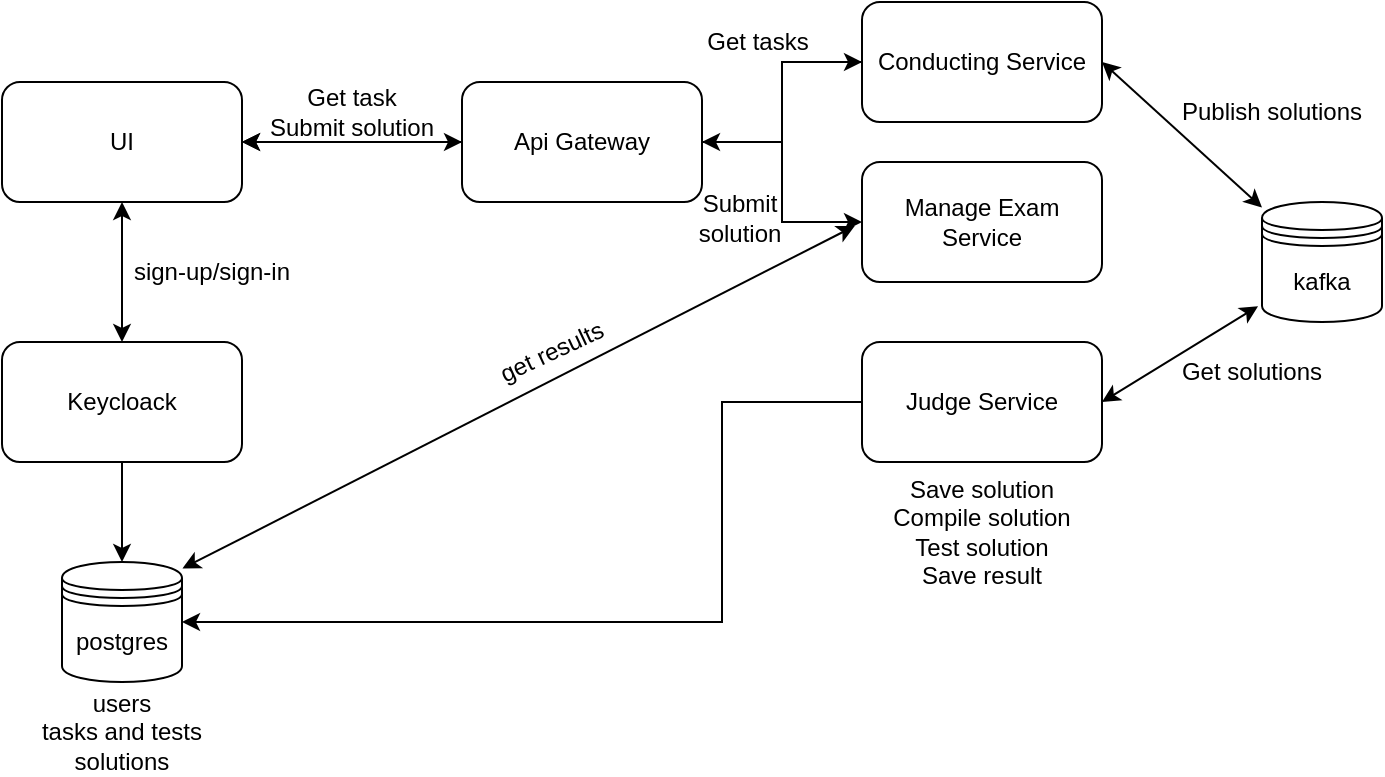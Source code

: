 <mxfile version="22.1.3" type="device">
  <diagram name="Page-1" id="MRzsRnbwaMJQk0XSHjTc">
    <mxGraphModel dx="905" dy="408" grid="1" gridSize="10" guides="1" tooltips="1" connect="1" arrows="1" fold="1" page="1" pageScale="1" pageWidth="850" pageHeight="1100" math="0" shadow="0">
      <root>
        <mxCell id="0" />
        <mxCell id="1" parent="0" />
        <mxCell id="oE--b2Kh5pRUx79Y7mFf-1" value="UI" style="rounded=1;whiteSpace=wrap;html=1;" parent="1" vertex="1">
          <mxGeometry x="40" y="40" width="120" height="60" as="geometry" />
        </mxCell>
        <mxCell id="oE--b2Kh5pRUx79Y7mFf-13" style="edgeStyle=orthogonalEdgeStyle;rounded=0;orthogonalLoop=1;jettySize=auto;html=1;entryX=0.5;entryY=0;entryDx=0;entryDy=0;" parent="1" source="oE--b2Kh5pRUx79Y7mFf-2" target="oE--b2Kh5pRUx79Y7mFf-12" edge="1">
          <mxGeometry relative="1" as="geometry" />
        </mxCell>
        <mxCell id="oE--b2Kh5pRUx79Y7mFf-2" value="Keycloack" style="rounded=1;whiteSpace=wrap;html=1;" parent="1" vertex="1">
          <mxGeometry x="40" y="170" width="120" height="60" as="geometry" />
        </mxCell>
        <mxCell id="oE--b2Kh5pRUx79Y7mFf-9" value="" style="edgeStyle=orthogonalEdgeStyle;rounded=0;orthogonalLoop=1;jettySize=auto;html=1;exitX=0;exitY=0.5;exitDx=0;exitDy=0;" parent="1" source="IqXUjUBHU6tVjQ7COqKv-1" target="oE--b2Kh5pRUx79Y7mFf-1" edge="1">
          <mxGeometry relative="1" as="geometry" />
        </mxCell>
        <mxCell id="IqXUjUBHU6tVjQ7COqKv-3" style="edgeStyle=orthogonalEdgeStyle;rounded=0;orthogonalLoop=1;jettySize=auto;html=1;entryX=1;entryY=0.5;entryDx=0;entryDy=0;" parent="1" source="oE--b2Kh5pRUx79Y7mFf-3" target="IqXUjUBHU6tVjQ7COqKv-1" edge="1">
          <mxGeometry relative="1" as="geometry" />
        </mxCell>
        <mxCell id="oE--b2Kh5pRUx79Y7mFf-3" value="Conducting Service" style="rounded=1;whiteSpace=wrap;html=1;" parent="1" vertex="1">
          <mxGeometry x="470" width="120" height="60" as="geometry" />
        </mxCell>
        <mxCell id="oE--b2Kh5pRUx79Y7mFf-4" value="kafka" style="shape=datastore;whiteSpace=wrap;html=1;" parent="1" vertex="1">
          <mxGeometry x="670" y="100" width="60" height="60" as="geometry" />
        </mxCell>
        <mxCell id="oE--b2Kh5pRUx79Y7mFf-6" value="" style="endArrow=classic;startArrow=classic;html=1;rounded=0;exitX=0.5;exitY=0;exitDx=0;exitDy=0;entryX=0.5;entryY=1;entryDx=0;entryDy=0;" parent="1" source="oE--b2Kh5pRUx79Y7mFf-2" target="oE--b2Kh5pRUx79Y7mFf-1" edge="1">
          <mxGeometry width="50" height="50" relative="1" as="geometry">
            <mxPoint x="100" y="170" as="sourcePoint" />
            <mxPoint x="150" y="120" as="targetPoint" />
          </mxGeometry>
        </mxCell>
        <mxCell id="oE--b2Kh5pRUx79Y7mFf-8" value="" style="endArrow=classic;startArrow=classic;html=1;rounded=0;exitX=0;exitY=0.5;exitDx=0;exitDy=0;entryX=1;entryY=0.5;entryDx=0;entryDy=0;" parent="1" source="IqXUjUBHU6tVjQ7COqKv-1" target="oE--b2Kh5pRUx79Y7mFf-1" edge="1">
          <mxGeometry width="50" height="50" relative="1" as="geometry">
            <mxPoint x="110" y="180" as="sourcePoint" />
            <mxPoint x="110" y="110" as="targetPoint" />
          </mxGeometry>
        </mxCell>
        <mxCell id="oE--b2Kh5pRUx79Y7mFf-17" style="edgeStyle=orthogonalEdgeStyle;rounded=0;orthogonalLoop=1;jettySize=auto;html=1;entryX=1;entryY=0.5;entryDx=0;entryDy=0;" parent="1" source="oE--b2Kh5pRUx79Y7mFf-11" target="oE--b2Kh5pRUx79Y7mFf-12" edge="1">
          <mxGeometry relative="1" as="geometry">
            <Array as="points">
              <mxPoint x="400" y="200" />
              <mxPoint x="400" y="310" />
            </Array>
          </mxGeometry>
        </mxCell>
        <mxCell id="oE--b2Kh5pRUx79Y7mFf-11" value="Judge Service" style="rounded=1;whiteSpace=wrap;html=1;" parent="1" vertex="1">
          <mxGeometry x="470" y="170" width="120" height="60" as="geometry" />
        </mxCell>
        <mxCell id="oE--b2Kh5pRUx79Y7mFf-12" value="postgres" style="shape=datastore;whiteSpace=wrap;html=1;" parent="1" vertex="1">
          <mxGeometry x="70" y="280" width="60" height="60" as="geometry" />
        </mxCell>
        <mxCell id="oE--b2Kh5pRUx79Y7mFf-15" value="" style="endArrow=classic;startArrow=classic;html=1;rounded=0;entryX=1;entryY=0.5;entryDx=0;entryDy=0;" parent="1" source="oE--b2Kh5pRUx79Y7mFf-4" target="oE--b2Kh5pRUx79Y7mFf-3" edge="1">
          <mxGeometry width="50" height="50" relative="1" as="geometry">
            <mxPoint x="520" y="130" as="sourcePoint" />
            <mxPoint x="430" y="130" as="targetPoint" />
          </mxGeometry>
        </mxCell>
        <mxCell id="oE--b2Kh5pRUx79Y7mFf-16" value="" style="endArrow=classic;startArrow=classic;html=1;rounded=0;exitX=-0.033;exitY=0.869;exitDx=0;exitDy=0;entryX=1;entryY=0.5;entryDx=0;entryDy=0;exitPerimeter=0;" parent="1" source="oE--b2Kh5pRUx79Y7mFf-4" target="oE--b2Kh5pRUx79Y7mFf-11" edge="1">
          <mxGeometry width="50" height="50" relative="1" as="geometry">
            <mxPoint x="450" y="90" as="sourcePoint" />
            <mxPoint x="360" y="90" as="targetPoint" />
          </mxGeometry>
        </mxCell>
        <mxCell id="oE--b2Kh5pRUx79Y7mFf-18" value="Get task&lt;br&gt;Submit solution" style="text;html=1;strokeColor=none;fillColor=none;align=center;verticalAlign=middle;whiteSpace=wrap;rounded=0;" parent="1" vertex="1">
          <mxGeometry x="160" y="40" width="110" height="30" as="geometry" />
        </mxCell>
        <mxCell id="oE--b2Kh5pRUx79Y7mFf-19" value="Publish solutions" style="text;html=1;strokeColor=none;fillColor=none;align=center;verticalAlign=middle;whiteSpace=wrap;rounded=0;" parent="1" vertex="1">
          <mxGeometry x="620" y="40" width="110" height="30" as="geometry" />
        </mxCell>
        <mxCell id="oE--b2Kh5pRUx79Y7mFf-20" value="Get solutions" style="text;html=1;strokeColor=none;fillColor=none;align=center;verticalAlign=middle;whiteSpace=wrap;rounded=0;" parent="1" vertex="1">
          <mxGeometry x="610" y="170" width="110" height="30" as="geometry" />
        </mxCell>
        <mxCell id="oE--b2Kh5pRUx79Y7mFf-21" value="Save solution&lt;br&gt;Compile solution&lt;br&gt;Test solution&lt;br&gt;Save result" style="text;html=1;strokeColor=none;fillColor=none;align=center;verticalAlign=middle;whiteSpace=wrap;rounded=0;" parent="1" vertex="1">
          <mxGeometry x="475" y="250" width="110" height="30" as="geometry" />
        </mxCell>
        <mxCell id="oE--b2Kh5pRUx79Y7mFf-22" value="sign-up/sign-in" style="text;html=1;strokeColor=none;fillColor=none;align=center;verticalAlign=middle;whiteSpace=wrap;rounded=0;" parent="1" vertex="1">
          <mxGeometry x="90" y="120" width="110" height="30" as="geometry" />
        </mxCell>
        <mxCell id="oE--b2Kh5pRUx79Y7mFf-24" value="users&lt;br&gt;tasks and tests&lt;br&gt;solutions" style="text;html=1;strokeColor=none;fillColor=none;align=center;verticalAlign=middle;whiteSpace=wrap;rounded=0;" parent="1" vertex="1">
          <mxGeometry x="45" y="350" width="110" height="30" as="geometry" />
        </mxCell>
        <mxCell id="oE--b2Kh5pRUx79Y7mFf-25" value="" style="endArrow=classic;startArrow=classic;html=1;rounded=0;entryX=1.004;entryY=0.054;entryDx=0;entryDy=0;entryPerimeter=0;exitX=-0.03;exitY=0.533;exitDx=0;exitDy=0;exitPerimeter=0;" parent="1" source="k67q0wwZx6QNSHhKVM2D-1" target="oE--b2Kh5pRUx79Y7mFf-12" edge="1">
          <mxGeometry width="50" height="50" relative="1" as="geometry">
            <mxPoint x="380" y="170" as="sourcePoint" />
            <mxPoint x="170" y="120" as="targetPoint" />
          </mxGeometry>
        </mxCell>
        <mxCell id="oE--b2Kh5pRUx79Y7mFf-26" value="get results" style="text;html=1;strokeColor=none;fillColor=none;align=center;verticalAlign=middle;whiteSpace=wrap;rounded=0;rotation=-25;" parent="1" vertex="1">
          <mxGeometry x="260" y="160" width="110" height="30" as="geometry" />
        </mxCell>
        <mxCell id="IqXUjUBHU6tVjQ7COqKv-2" style="edgeStyle=orthogonalEdgeStyle;rounded=0;orthogonalLoop=1;jettySize=auto;html=1;entryX=0;entryY=0.5;entryDx=0;entryDy=0;" parent="1" source="IqXUjUBHU6tVjQ7COqKv-1" target="oE--b2Kh5pRUx79Y7mFf-3" edge="1">
          <mxGeometry relative="1" as="geometry" />
        </mxCell>
        <mxCell id="k67q0wwZx6QNSHhKVM2D-2" style="edgeStyle=orthogonalEdgeStyle;rounded=0;orthogonalLoop=1;jettySize=auto;html=1;entryX=0;entryY=0.5;entryDx=0;entryDy=0;" edge="1" parent="1" source="IqXUjUBHU6tVjQ7COqKv-1" target="k67q0wwZx6QNSHhKVM2D-1">
          <mxGeometry relative="1" as="geometry" />
        </mxCell>
        <mxCell id="IqXUjUBHU6tVjQ7COqKv-1" value="Api Gateway" style="rounded=1;whiteSpace=wrap;html=1;" parent="1" vertex="1">
          <mxGeometry x="270" y="40" width="120" height="60" as="geometry" />
        </mxCell>
        <mxCell id="k67q0wwZx6QNSHhKVM2D-1" value="Manage Exam Service" style="rounded=1;whiteSpace=wrap;html=1;" vertex="1" parent="1">
          <mxGeometry x="470" y="80" width="120" height="60" as="geometry" />
        </mxCell>
        <mxCell id="k67q0wwZx6QNSHhKVM2D-3" value="Submit solution" style="text;html=1;strokeColor=none;fillColor=none;align=center;verticalAlign=middle;whiteSpace=wrap;rounded=0;" vertex="1" parent="1">
          <mxGeometry x="379" y="108" width="60" as="geometry" />
        </mxCell>
        <mxCell id="k67q0wwZx6QNSHhKVM2D-5" style="edgeStyle=orthogonalEdgeStyle;rounded=0;orthogonalLoop=1;jettySize=auto;html=1;exitX=0;exitY=0;exitDx=0;exitDy=0;" edge="1" parent="1" source="k67q0wwZx6QNSHhKVM2D-3" target="k67q0wwZx6QNSHhKVM2D-3">
          <mxGeometry relative="1" as="geometry" />
        </mxCell>
        <mxCell id="k67q0wwZx6QNSHhKVM2D-6" value="Get tasks" style="text;html=1;strokeColor=none;fillColor=none;align=center;verticalAlign=middle;whiteSpace=wrap;rounded=0;" vertex="1" parent="1">
          <mxGeometry x="388" y="20" width="60" as="geometry" />
        </mxCell>
      </root>
    </mxGraphModel>
  </diagram>
</mxfile>

